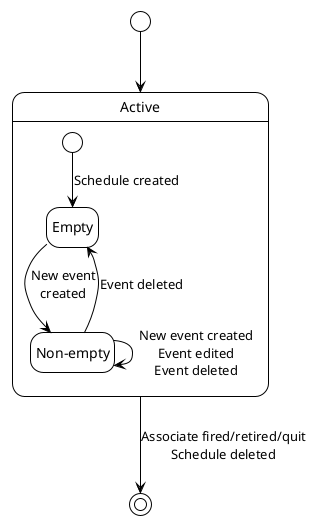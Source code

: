 ' NOT USED IN REPORT
@startuml schedule
!theme plain
hide empty members
hide empty description
skinparam groupInheritance 2
skinparam SameClassWidth true
hide circle

[*] --> Active

state Active {
  [*] --> Empty : Schedule created

  Empty --> NonEmpty : New event\ncreated


  NonEmpty --> Empty : Event deleted


  NonEmpty --> NonEmpty : New event created\nEvent edited\nEvent deleted


  state "Non-empty" as NonEmpty 
  state Empty
}

Active --> [*] : Associate fired/retired/quit\nSchedule deleted


@enduml